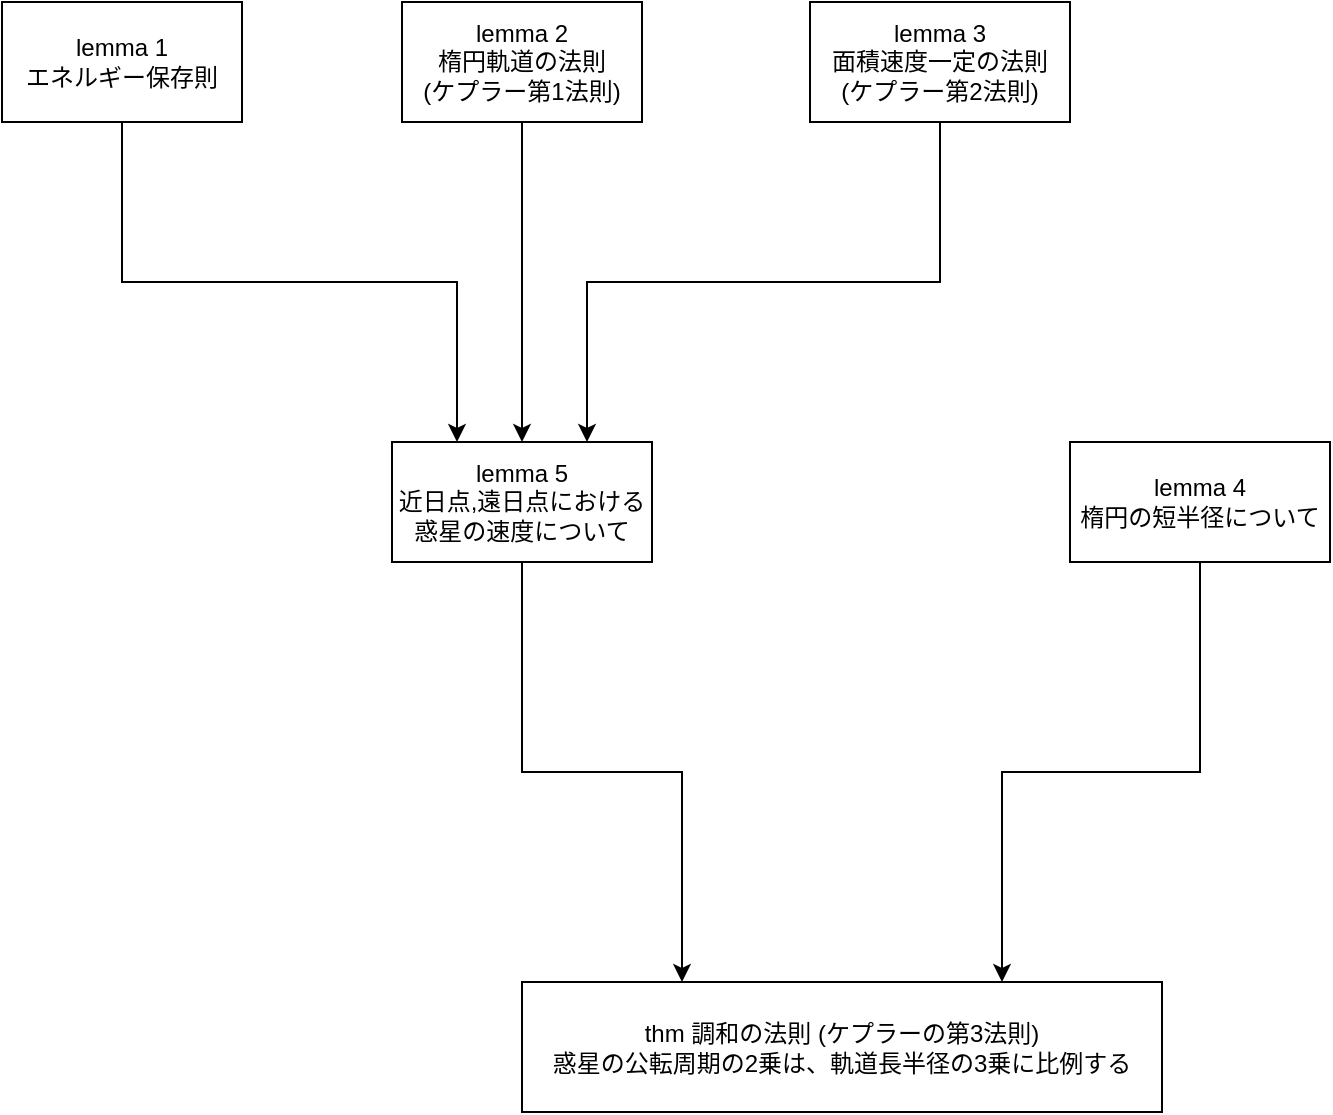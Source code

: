 <mxfile version="21.5.2" type="github">
  <diagram name="ページ1" id="WS95KkDJo5h2sgx1xIOo">
    <mxGraphModel dx="2190" dy="796" grid="1" gridSize="10" guides="1" tooltips="1" connect="1" arrows="1" fold="1" page="1" pageScale="1" pageWidth="827" pageHeight="1169" math="0" shadow="0">
      <root>
        <mxCell id="0" />
        <mxCell id="1" parent="0" />
        <mxCell id="WJKrefLepp1nyzyAtn4U-13" style="edgeStyle=orthogonalEdgeStyle;rounded=0;orthogonalLoop=1;jettySize=auto;html=1;exitX=0.5;exitY=1;exitDx=0;exitDy=0;entryX=0.25;entryY=0;entryDx=0;entryDy=0;" edge="1" parent="1" source="WJKrefLepp1nyzyAtn4U-1" target="WJKrefLepp1nyzyAtn4U-6">
          <mxGeometry relative="1" as="geometry">
            <mxPoint x="350" y="250" as="targetPoint" />
          </mxGeometry>
        </mxCell>
        <mxCell id="WJKrefLepp1nyzyAtn4U-1" value="lemma 1&lt;br&gt;エネルギー保存則" style="rounded=0;whiteSpace=wrap;html=1;" vertex="1" parent="1">
          <mxGeometry x="-430" y="90" width="120" height="60" as="geometry" />
        </mxCell>
        <mxCell id="WJKrefLepp1nyzyAtn4U-20" style="edgeStyle=orthogonalEdgeStyle;rounded=0;orthogonalLoop=1;jettySize=auto;html=1;exitX=0.5;exitY=1;exitDx=0;exitDy=0;entryX=0.5;entryY=0;entryDx=0;entryDy=0;" edge="1" parent="1" source="WJKrefLepp1nyzyAtn4U-3" target="WJKrefLepp1nyzyAtn4U-6">
          <mxGeometry relative="1" as="geometry">
            <mxPoint x="-10" y="570" as="targetPoint" />
          </mxGeometry>
        </mxCell>
        <mxCell id="WJKrefLepp1nyzyAtn4U-3" value="lemma 2&lt;br&gt;楕円軌道の法則&lt;br&gt;(ケプラー第1法則)" style="rounded=0;whiteSpace=wrap;html=1;" vertex="1" parent="1">
          <mxGeometry x="-230" y="90" width="120" height="60" as="geometry" />
        </mxCell>
        <mxCell id="WJKrefLepp1nyzyAtn4U-18" style="edgeStyle=orthogonalEdgeStyle;rounded=0;orthogonalLoop=1;jettySize=auto;html=1;exitX=0.5;exitY=1;exitDx=0;exitDy=0;entryX=0.75;entryY=0;entryDx=0;entryDy=0;" edge="1" parent="1" source="WJKrefLepp1nyzyAtn4U-4" target="WJKrefLepp1nyzyAtn4U-6">
          <mxGeometry relative="1" as="geometry">
            <mxPoint x="-10" y="570" as="targetPoint" />
          </mxGeometry>
        </mxCell>
        <mxCell id="WJKrefLepp1nyzyAtn4U-4" value="lemma 3&lt;br&gt;面積速度一定の法則&lt;br&gt;(ケプラー第2法則)" style="rounded=0;whiteSpace=wrap;html=1;" vertex="1" parent="1">
          <mxGeometry x="-26" y="90" width="130" height="60" as="geometry" />
        </mxCell>
        <mxCell id="WJKrefLepp1nyzyAtn4U-17" style="edgeStyle=orthogonalEdgeStyle;rounded=0;orthogonalLoop=1;jettySize=auto;html=1;exitX=0.5;exitY=1;exitDx=0;exitDy=0;entryX=0.75;entryY=0;entryDx=0;entryDy=0;" edge="1" parent="1" source="WJKrefLepp1nyzyAtn4U-5" target="WJKrefLepp1nyzyAtn4U-21">
          <mxGeometry relative="1" as="geometry">
            <mxPoint x="-10" y="570" as="targetPoint" />
          </mxGeometry>
        </mxCell>
        <mxCell id="WJKrefLepp1nyzyAtn4U-5" value="lemma 4&lt;br&gt;楕円の短半径について" style="rounded=0;whiteSpace=wrap;html=1;" vertex="1" parent="1">
          <mxGeometry x="104" y="310" width="130" height="60" as="geometry" />
        </mxCell>
        <mxCell id="WJKrefLepp1nyzyAtn4U-19" style="edgeStyle=orthogonalEdgeStyle;rounded=0;orthogonalLoop=1;jettySize=auto;html=1;exitX=0.5;exitY=1;exitDx=0;exitDy=0;entryX=0.25;entryY=0;entryDx=0;entryDy=0;" edge="1" parent="1" source="WJKrefLepp1nyzyAtn4U-6" target="WJKrefLepp1nyzyAtn4U-21">
          <mxGeometry relative="1" as="geometry">
            <mxPoint x="-10" y="570" as="targetPoint" />
          </mxGeometry>
        </mxCell>
        <mxCell id="WJKrefLepp1nyzyAtn4U-6" value="lemma 5&lt;br&gt;近日点,遠日点における惑星の速度について" style="rounded=0;whiteSpace=wrap;html=1;" vertex="1" parent="1">
          <mxGeometry x="-235" y="310" width="130" height="60" as="geometry" />
        </mxCell>
        <mxCell id="WJKrefLepp1nyzyAtn4U-21" value="thm 調和の法則 (ケプラーの第3法則)&lt;br&gt;惑星の公転周期の2乗は、軌道長半径の3乗に比例する" style="rounded=0;whiteSpace=wrap;html=1;" vertex="1" parent="1">
          <mxGeometry x="-170" y="580" width="320" height="65" as="geometry" />
        </mxCell>
      </root>
    </mxGraphModel>
  </diagram>
</mxfile>
